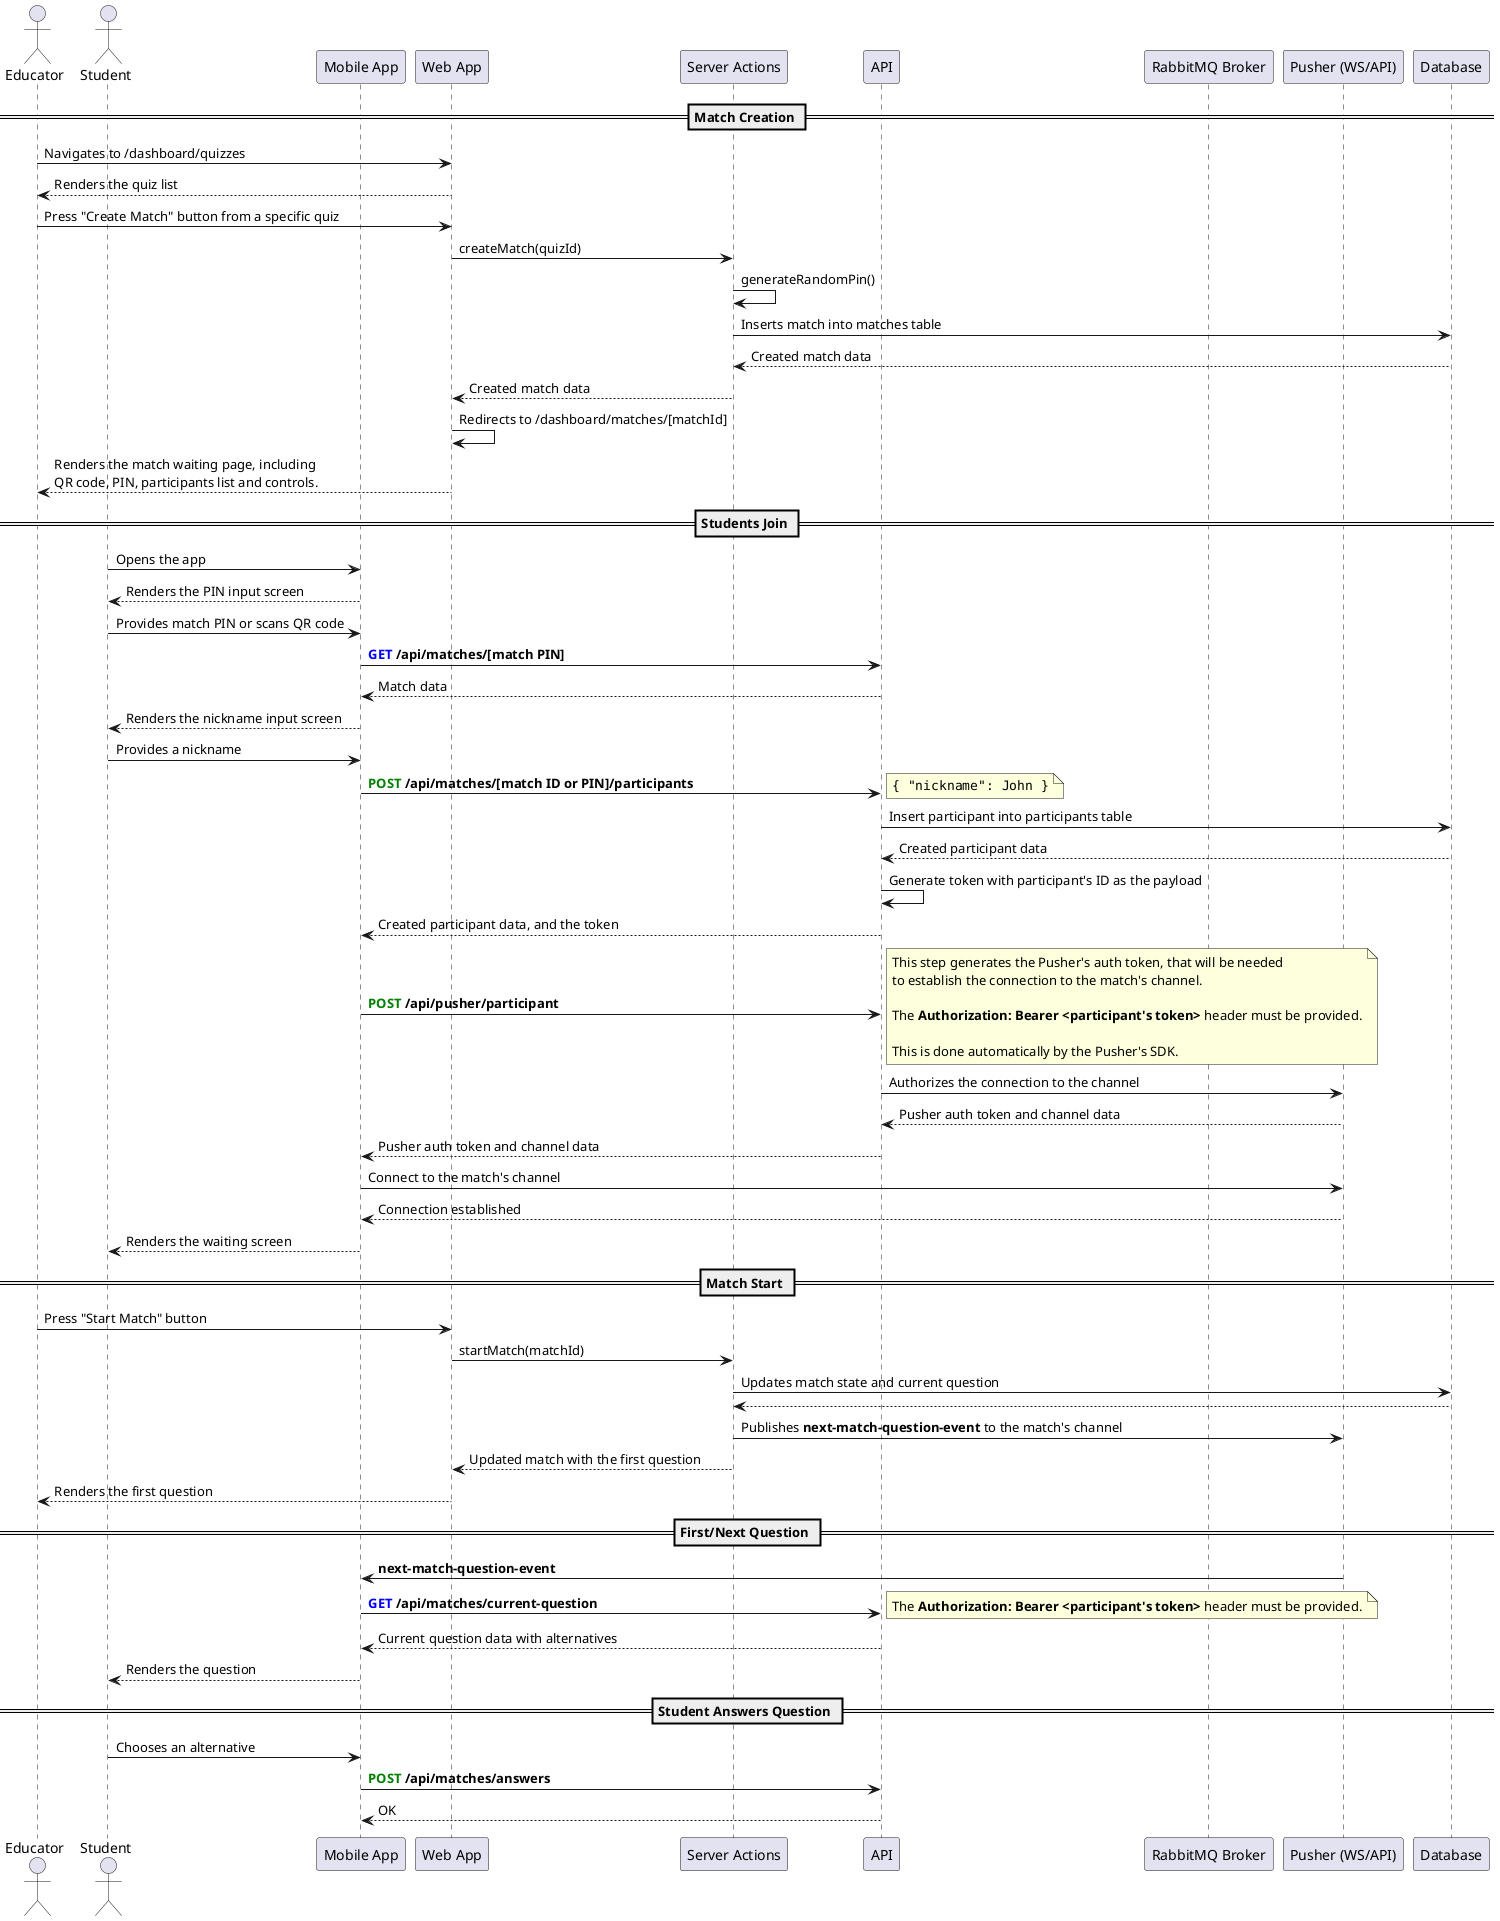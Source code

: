 @startuml MindRush

!define GET <color:blue>GET</color>
!define POST <color:green>POST</color>

actor Educator
actor Student

participant "Mobile App" as MobileApp
participant "Web App" as WebApp
participant "Server Actions" as ServerActions
participant "API" as API
participant "RabbitMQ Broker" as RabbitMQ
participant "Pusher (WS/API)" as Pusher
participant "Database" as DB

== Match Creation ==

Educator -> WebApp : Navigates to /dashboard/quizzes
Educator <-- WebApp : Renders the quiz list
Educator -> WebApp : Press "Create Match" button from a specific quiz
WebApp -> ServerActions : createMatch(quizId)
ServerActions -> ServerActions : generateRandomPin()
ServerActions -> DB : Inserts match into matches table
ServerActions <-- DB : Created match data
WebApp <-- ServerActions : Created match data
WebApp -> WebApp : Redirects to /dashboard/matches/[matchId]
Educator <-- WebApp : Renders the match waiting page, including\nQR code, PIN, participants list and controls.

== Students Join ==

Student -> MobileApp : Opens the app
Student <-- MobileApp : Renders the PIN input screen
Student -> MobileApp : Provides match PIN or scans QR code
MobileApp -> API : <b>GET /api/matches/[match PIN]</b>

MobileApp <-- API : Match data
Student <-- MobileApp : Renders the nickname input screen

Student -> MobileApp : Provides a nickname
MobileApp -> API : <b>POST /api/matches/[match ID or PIN]/participants</b>
note right
    ""{ "nickname": John }""
end note
API -> DB : Insert participant into participants table
API <-- DB : Created participant data
API -> API : Generate token with participant's ID as the payload
MobileApp <-- API : Created participant data, and the token

MobileApp -> API : <b>POST /api/pusher/participant</b>
note right
    This step generates the Pusher's auth token, that will be needed
    to establish the connection to the match's channel.

    The <b>Authorization: Bearer <participant's token></b> header must be provided.

    This is done automatically by the Pusher's SDK.
end note

API -> Pusher : Authorizes the connection to the channel
API <-- Pusher : Pusher auth token and channel data
MobileApp <-- API : Pusher auth token and channel data

MobileApp -> Pusher : Connect to the match's channel
MobileApp <-- Pusher : Connection established

Student <-- MobileApp : Renders the waiting screen

== Match Start ==

Educator -> WebApp : Press "Start Match" button
WebApp -> ServerActions : startMatch(matchId)
ServerActions -> DB : Updates match state and current question
ServerActions <-- DB
ServerActions -> Pusher : Publishes <b>next-match-question-event</b> to the match's channel
WebApp <-- ServerActions : Updated match with the first question
Educator <-- WebApp : Renders the first question

== First/Next Question ==

Pusher -> MobileApp : <b>next-match-question-event</b>
MobileApp -> API : <b>GET /api/matches/current-question</b>
note right
    The <b>Authorization: Bearer <participant's token></b> header must be provided.
end note
MobileApp <-- API : Current question data with alternatives
Student <-- MobileApp : Renders the question

== Student Answers Question ==

Student -> MobileApp : Chooses an alternative
MobileApp -> API : <b>POST /api/matches/answers</b>
MobileApp <-- API : OK

@enduml